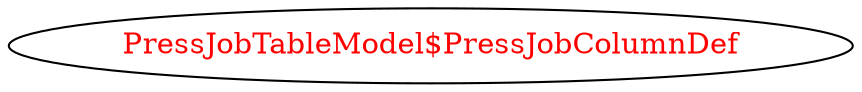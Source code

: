 digraph dependencyGraph {
 concentrate=true;
 ranksep="2.0";
 rankdir="LR"; 
 splines="ortho";
"PressJobTableModel$PressJobColumnDef" [fontcolor="red"];
}